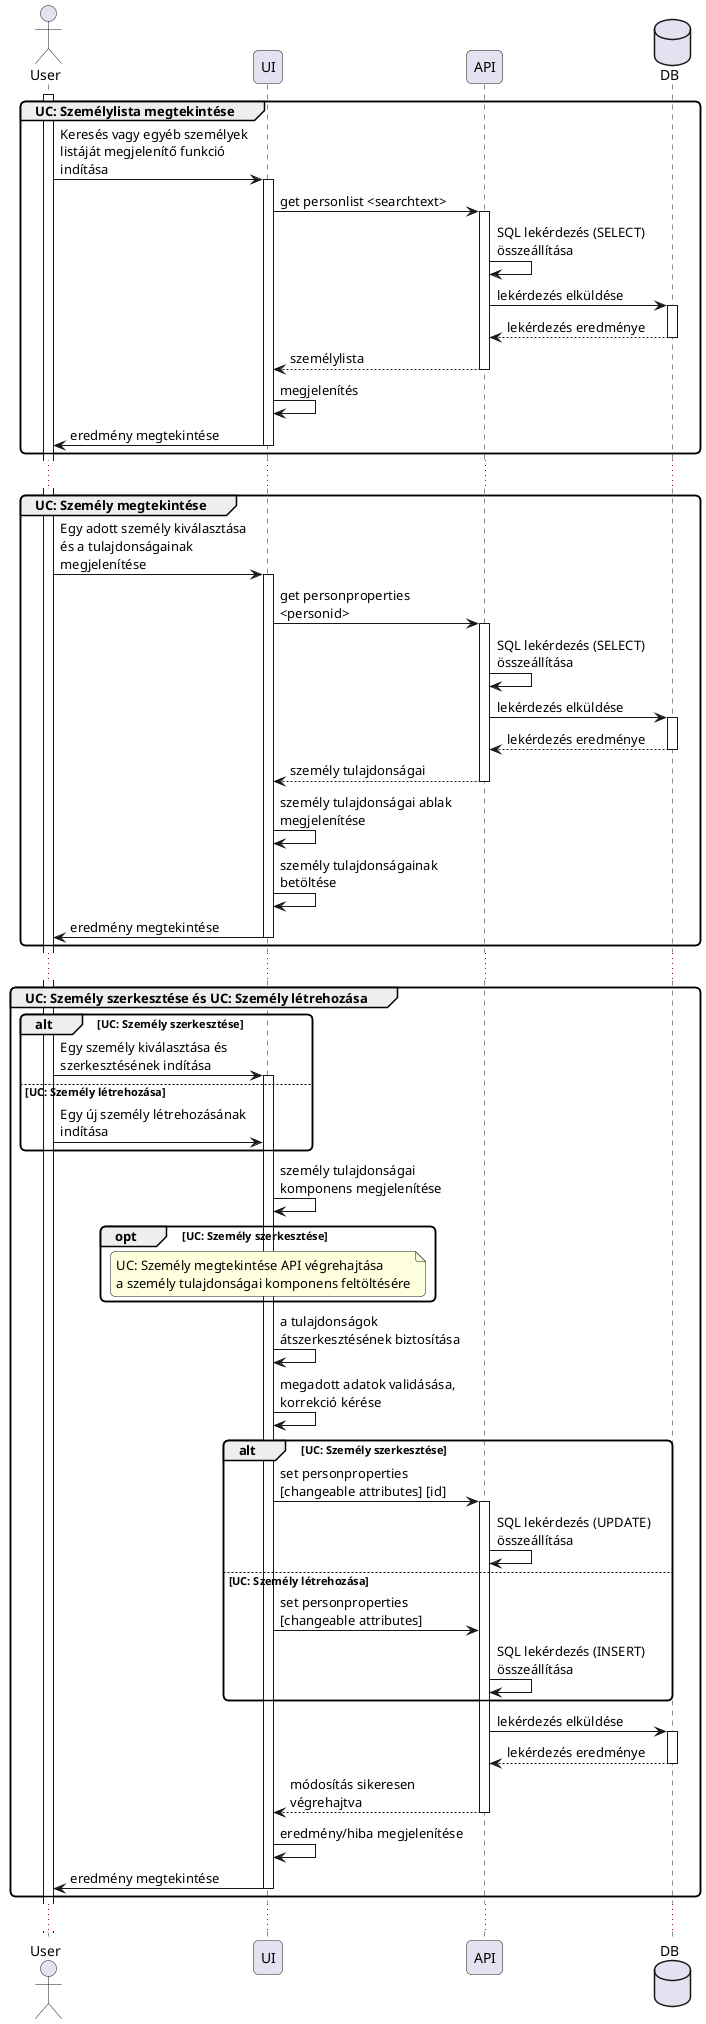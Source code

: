 @startuml

skinparam responseMessageBelowArrow true
skinparam maxMessageSize 200
skinparam roundcorner 10
skinparam ParticipantPadding 20
skinparam BoxPadding 10

actor User as U_User
participant UI as P_UI
participant API as P_API
database DB as D_DB

activate U_User


group UC: Személylista megtekintése
    U_User->P_UI : Keresés vagy egyéb személyek listáját megjelenítő funkció indítása
    activate P_UI
        P_UI->P_API : get personlist <searchtext>
        activate P_API
            P_API->P_API : SQL lekérdezés (SELECT) összeállítása
            P_API->D_DB : lekérdezés elküldése
            activate D_DB
                return lekérdezés eredménye
            deactivate D_DB
            P_API-->P_UI : személylista
        deactivate P_API
        P_UI->P_UI : megjelenítés
        P_UI -> U_User : eredmény megtekintése
    deactivate P_UI
end
...
group UC: Személy megtekintése
    U_User->P_UI : Egy adott személy kiválasztása és a tulajdonságainak megjelenítése
    activate P_UI
        P_UI->P_API : get personproperties <personid>
        activate P_API
            P_API->P_API : SQL lekérdezés (SELECT) összeállítása
            P_API->D_DB : lekérdezés elküldése
            activate D_DB
                return lekérdezés eredménye
            deactivate D_DB
            P_API-->P_UI : személy tulajdonságai
        deactivate P_API
        P_UI->P_UI : személy tulajdonságai ablak megjelenítése
        P_UI->P_UI : személy tulajdonságainak betöltése
        P_UI -> U_User : eredmény megtekintése
    deactivate P_UI
end
...

group UC: Személy szerkesztése és UC: Személy létrehozása
    alt UC: Személy szerkesztése
        U_User->P_UI : Egy személy kiválasztása és szerkesztésének indítása
        activate P_UI
    else UC: Személy létrehozása
        U_User->P_UI : Egy új személy létrehozásának indítása
    end
    activate P_UI
        P_UI->P_UI : személy tulajdonságai komponens megjelenítése
        opt UC: Személy szerkesztése
            note over P_UI : UC: Személy megtekintése API végrehajtása \na személy tulajdonságai komponens feltöltésére
        end
        P_UI->P_UI : a tulajdonságok átszerkesztésének biztosítása
        P_UI->P_UI : megadott adatok validásása, korrekció kérése
        alt UC: Személy szerkesztése
            P_UI->P_API : set personproperties [changeable attributes] [id]
            activate P_API
                P_API->P_API : SQL lekérdezés (UPDATE) összeállítása
        else UC: Személy létrehozása
                P_UI->P_API : set personproperties [changeable attributes]
                P_API->P_API : SQL lekérdezés (INSERT) összeállítása
        end
                P_API->D_DB : lekérdezés elküldése
                activate D_DB
                    return lekérdezés eredménye
                deactivate D_DB
                P_API-->P_UI : módosítás sikeresen végrehajtva
        deactivate P_API
        P_UI->P_UI : eredmény/hiba megjelenítése
        P_UI -> U_User : eredmény megtekintése
    deactivate P_UI
end
...

@enduml
